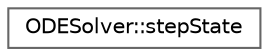 digraph "Graphical Class Hierarchy"
{
 // LATEX_PDF_SIZE
  bgcolor="transparent";
  edge [fontname=Helvetica,fontsize=10,labelfontname=Helvetica,labelfontsize=10];
  node [fontname=Helvetica,fontsize=10,shape=box,height=0.2,width=0.4];
  rankdir="LR";
  Node0 [id="Node000000",label="ODESolver::stepState",height=0.2,width=0.4,color="grey40", fillcolor="white", style="filled",URL="$classFoam_1_1ODESolver_1_1stepState.html",tooltip=" "];
}
